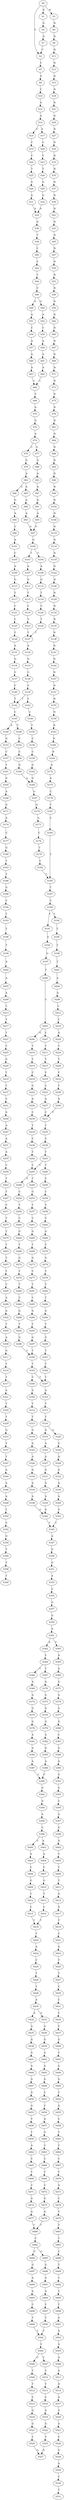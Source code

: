 strict digraph  {
	S0 -> S1 [ label = G ];
	S0 -> S2 [ label = C ];
	S0 -> S3 [ label = N ];
	S1 -> S4 [ label = G ];
	S2 -> S5 [ label = C ];
	S3 -> S6 [ label = N ];
	S4 -> S7 [ label = A ];
	S5 -> S8 [ label = G ];
	S6 -> S9 [ label = N ];
	S7 -> S2 [ label = C ];
	S8 -> S10 [ label = C ];
	S9 -> S11 [ label = N ];
	S10 -> S12 [ label = G ];
	S11 -> S13 [ label = N ];
	S12 -> S14 [ label = G ];
	S13 -> S15 [ label = N ];
	S14 -> S16 [ label = C ];
	S14 -> S17 [ label = A ];
	S15 -> S18 [ label = N ];
	S16 -> S19 [ label = C ];
	S17 -> S20 [ label = C ];
	S18 -> S21 [ label = N ];
	S19 -> S22 [ label = C ];
	S20 -> S23 [ label = C ];
	S21 -> S24 [ label = N ];
	S22 -> S25 [ label = T ];
	S23 -> S26 [ label = T ];
	S24 -> S27 [ label = N ];
	S25 -> S28 [ label = G ];
	S26 -> S29 [ label = G ];
	S27 -> S30 [ label = N ];
	S28 -> S31 [ label = G ];
	S29 -> S32 [ label = G ];
	S30 -> S33 [ label = N ];
	S31 -> S34 [ label = A ];
	S32 -> S34 [ label = A ];
	S33 -> S35 [ label = N ];
	S34 -> S36 [ label = G ];
	S35 -> S37 [ label = N ];
	S36 -> S38 [ label = T ];
	S37 -> S39 [ label = N ];
	S38 -> S40 [ label = C ];
	S39 -> S41 [ label = N ];
	S40 -> S42 [ label = C ];
	S41 -> S43 [ label = N ];
	S42 -> S44 [ label = T ];
	S43 -> S45 [ label = N ];
	S44 -> S46 [ label = C ];
	S45 -> S47 [ label = N ];
	S46 -> S48 [ label = A ];
	S46 -> S49 [ label = G ];
	S47 -> S50 [ label = N ];
	S48 -> S51 [ label = A ];
	S49 -> S52 [ label = A ];
	S50 -> S53 [ label = N ];
	S51 -> S54 [ label = C ];
	S52 -> S55 [ label = C ];
	S53 -> S56 [ label = N ];
	S54 -> S57 [ label = A ];
	S55 -> S58 [ label = A ];
	S56 -> S59 [ label = N ];
	S57 -> S60 [ label = A ];
	S58 -> S61 [ label = A ];
	S59 -> S62 [ label = N ];
	S60 -> S63 [ label = A ];
	S61 -> S64 [ label = A ];
	S62 -> S65 [ label = N ];
	S63 -> S66 [ label = C ];
	S64 -> S66 [ label = C ];
	S65 -> S67 [ label = N ];
	S66 -> S68 [ label = C ];
	S67 -> S69 [ label = N ];
	S68 -> S70 [ label = G ];
	S69 -> S71 [ label = N ];
	S70 -> S72 [ label = G ];
	S71 -> S73 [ label = N ];
	S72 -> S74 [ label = A ];
	S73 -> S75 [ label = N ];
	S74 -> S76 [ label = C ];
	S74 -> S77 [ label = G ];
	S75 -> S78 [ label = N ];
	S76 -> S79 [ label = G ];
	S77 -> S80 [ label = G ];
	S78 -> S81 [ label = N ];
	S79 -> S82 [ label = A ];
	S80 -> S83 [ label = A ];
	S81 -> S84 [ label = N ];
	S82 -> S85 [ label = A ];
	S82 -> S86 [ label = G ];
	S83 -> S87 [ label = A ];
	S84 -> S88 [ label = N ];
	S85 -> S89 [ label = A ];
	S86 -> S90 [ label = G ];
	S87 -> S91 [ label = A ];
	S88 -> S92 [ label = N ];
	S89 -> S93 [ label = A ];
	S90 -> S94 [ label = A ];
	S91 -> S95 [ label = A ];
	S92 -> S96 [ label = N ];
	S93 -> S97 [ label = G ];
	S94 -> S98 [ label = C ];
	S95 -> S97 [ label = G ];
	S96 -> S99 [ label = N ];
	S97 -> S100 [ label = G ];
	S98 -> S101 [ label = A ];
	S99 -> S102 [ label = N ];
	S100 -> S103 [ label = T ];
	S100 -> S104 [ label = C ];
	S101 -> S105 [ label = C ];
	S102 -> S106 [ label = N ];
	S103 -> S107 [ label = A ];
	S104 -> S108 [ label = A ];
	S105 -> S109 [ label = A ];
	S106 -> S110 [ label = N ];
	S107 -> S111 [ label = G ];
	S108 -> S112 [ label = G ];
	S109 -> S113 [ label = G ];
	S110 -> S114 [ label = N ];
	S111 -> S115 [ label = T ];
	S112 -> S116 [ label = T ];
	S113 -> S117 [ label = T ];
	S114 -> S118 [ label = N ];
	S115 -> S119 [ label = C ];
	S116 -> S120 [ label = C ];
	S117 -> S121 [ label = C ];
	S118 -> S122 [ label = N ];
	S119 -> S123 [ label = T ];
	S120 -> S124 [ label = T ];
	S121 -> S125 [ label = C ];
	S122 -> S126 [ label = N ];
	S123 -> S127 [ label = T ];
	S124 -> S127 [ label = T ];
	S125 -> S128 [ label = T ];
	S126 -> S129 [ label = N ];
	S127 -> S130 [ label = A ];
	S128 -> S131 [ label = A ];
	S129 -> S132 [ label = N ];
	S130 -> S133 [ label = G ];
	S131 -> S134 [ label = G ];
	S132 -> S135 [ label = N ];
	S133 -> S136 [ label = C ];
	S134 -> S137 [ label = C ];
	S135 -> S138 [ label = N ];
	S136 -> S139 [ label = C ];
	S137 -> S140 [ label = C ];
	S138 -> S141 [ label = N ];
	S139 -> S142 [ label = T ];
	S139 -> S143 [ label = C ];
	S140 -> S142 [ label = T ];
	S141 -> S144 [ label = N ];
	S142 -> S145 [ label = C ];
	S143 -> S146 [ label = C ];
	S144 -> S147 [ label = N ];
	S145 -> S148 [ label = T ];
	S145 -> S149 [ label = A ];
	S146 -> S150 [ label = T ];
	S147 -> S151 [ label = N ];
	S148 -> S152 [ label = C ];
	S149 -> S153 [ label = G ];
	S150 -> S154 [ label = C ];
	S151 -> S155 [ label = N ];
	S152 -> S156 [ label = C ];
	S153 -> S157 [ label = C ];
	S154 -> S158 [ label = C ];
	S155 -> S159 [ label = N ];
	S156 -> S160 [ label = G ];
	S157 -> S161 [ label = T ];
	S158 -> S162 [ label = G ];
	S159 -> S163 [ label = N ];
	S160 -> S164 [ label = G ];
	S161 -> S165 [ label = G ];
	S162 -> S164 [ label = G ];
	S163 -> S166 [ label = N ];
	S164 -> S167 [ label = G ];
	S165 -> S168 [ label = A ];
	S166 -> S169 [ label = N ];
	S167 -> S170 [ label = G ];
	S168 -> S171 [ label = G ];
	S169 -> S172 [ label = G ];
	S170 -> S173 [ label = A ];
	S171 -> S174 [ label = A ];
	S172 -> S175 [ label = A ];
	S173 -> S176 [ label = C ];
	S174 -> S177 [ label = C ];
	S175 -> S178 [ label = C ];
	S176 -> S179 [ label = T ];
	S177 -> S180 [ label = G ];
	S178 -> S181 [ label = T ];
	S179 -> S182 [ label = C ];
	S180 -> S183 [ label = T ];
	S181 -> S184 [ label = C ];
	S182 -> S185 [ label = T ];
	S183 -> S186 [ label = T ];
	S184 -> S185 [ label = T ];
	S185 -> S187 [ label = T ];
	S186 -> S188 [ label = G ];
	S187 -> S189 [ label = C ];
	S188 -> S190 [ label = C ];
	S189 -> S191 [ label = C ];
	S189 -> S192 [ label = T ];
	S190 -> S193 [ label = T ];
	S191 -> S194 [ label = A ];
	S192 -> S195 [ label = T ];
	S193 -> S196 [ label = T ];
	S194 -> S197 [ label = G ];
	S195 -> S198 [ label = T ];
	S196 -> S199 [ label = T ];
	S197 -> S200 [ label = T ];
	S198 -> S201 [ label = T ];
	S199 -> S202 [ label = A ];
	S200 -> S203 [ label = C ];
	S201 -> S204 [ label = A ];
	S202 -> S205 [ label = A ];
	S203 -> S206 [ label = G ];
	S203 -> S207 [ label = C ];
	S204 -> S208 [ label = G ];
	S205 -> S209 [ label = A ];
	S206 -> S210 [ label = T ];
	S207 -> S211 [ label = T ];
	S208 -> S212 [ label = T ];
	S209 -> S213 [ label = T ];
	S210 -> S214 [ label = T ];
	S211 -> S215 [ label = T ];
	S212 -> S216 [ label = C ];
	S213 -> S217 [ label = T ];
	S214 -> S218 [ label = C ];
	S215 -> S219 [ label = C ];
	S216 -> S220 [ label = A ];
	S217 -> S221 [ label = T ];
	S218 -> S222 [ label = G ];
	S219 -> S223 [ label = C ];
	S220 -> S224 [ label = T ];
	S221 -> S225 [ label = T ];
	S222 -> S226 [ label = A ];
	S223 -> S227 [ label = A ];
	S224 -> S228 [ label = T ];
	S225 -> S229 [ label = G ];
	S226 -> S230 [ label = C ];
	S227 -> S231 [ label = C ];
	S228 -> S232 [ label = C ];
	S229 -> S233 [ label = T ];
	S230 -> S234 [ label = T ];
	S231 -> S235 [ label = T ];
	S232 -> S236 [ label = C ];
	S233 -> S237 [ label = T ];
	S234 -> S238 [ label = C ];
	S235 -> S239 [ label = C ];
	S236 -> S240 [ label = A ];
	S237 -> S241 [ label = C ];
	S238 -> S242 [ label = T ];
	S239 -> S243 [ label = T ];
	S240 -> S231 [ label = C ];
	S241 -> S244 [ label = A ];
	S242 -> S245 [ label = C ];
	S243 -> S246 [ label = T ];
	S243 -> S245 [ label = C ];
	S244 -> S247 [ label = A ];
	S245 -> S248 [ label = G ];
	S245 -> S249 [ label = T ];
	S246 -> S250 [ label = C ];
	S247 -> S251 [ label = A ];
	S248 -> S252 [ label = C ];
	S249 -> S253 [ label = G ];
	S250 -> S254 [ label = C ];
	S251 -> S255 [ label = A ];
	S252 -> S256 [ label = T ];
	S253 -> S257 [ label = T ];
	S254 -> S258 [ label = T ];
	S255 -> S259 [ label = C ];
	S256 -> S260 [ label = C ];
	S257 -> S261 [ label = C ];
	S258 -> S262 [ label = C ];
	S259 -> S263 [ label = T ];
	S260 -> S264 [ label = G ];
	S261 -> S265 [ label = G ];
	S262 -> S266 [ label = G ];
	S263 -> S267 [ label = T ];
	S264 -> S268 [ label = T ];
	S265 -> S269 [ label = T ];
	S266 -> S270 [ label = C ];
	S267 -> S271 [ label = C ];
	S268 -> S272 [ label = G ];
	S269 -> S273 [ label = G ];
	S270 -> S274 [ label = G ];
	S271 -> S275 [ label = T ];
	S272 -> S276 [ label = T ];
	S273 -> S277 [ label = C ];
	S274 -> S278 [ label = T ];
	S275 -> S279 [ label = T ];
	S276 -> S280 [ label = T ];
	S277 -> S281 [ label = T ];
	S278 -> S282 [ label = T ];
	S279 -> S283 [ label = T ];
	S280 -> S284 [ label = C ];
	S281 -> S285 [ label = C ];
	S282 -> S286 [ label = T ];
	S283 -> S287 [ label = T ];
	S284 -> S288 [ label = G ];
	S285 -> S289 [ label = G ];
	S286 -> S290 [ label = G ];
	S287 -> S291 [ label = T ];
	S288 -> S292 [ label = T ];
	S289 -> S293 [ label = T ];
	S290 -> S294 [ label = T ];
	S291 -> S295 [ label = C ];
	S292 -> S296 [ label = G ];
	S293 -> S297 [ label = G ];
	S294 -> S298 [ label = G ];
	S295 -> S299 [ label = A ];
	S296 -> S300 [ label = T ];
	S297 -> S300 [ label = T ];
	S298 -> S301 [ label = T ];
	S299 -> S302 [ label = A ];
	S300 -> S303 [ label = T ];
	S301 -> S304 [ label = T ];
	S302 -> S305 [ label = T ];
	S303 -> S306 [ label = C ];
	S303 -> S307 [ label = T ];
	S304 -> S307 [ label = T ];
	S305 -> S308 [ label = A ];
	S306 -> S309 [ label = G ];
	S307 -> S310 [ label = A ];
	S308 -> S311 [ label = G ];
	S309 -> S312 [ label = T ];
	S310 -> S313 [ label = T ];
	S311 -> S314 [ label = T ];
	S312 -> S315 [ label = T ];
	S313 -> S316 [ label = T ];
	S314 -> S317 [ label = T ];
	S315 -> S318 [ label = G ];
	S316 -> S319 [ label = A ];
	S316 -> S320 [ label = G ];
	S317 -> S321 [ label = A ];
	S318 -> S322 [ label = A ];
	S319 -> S323 [ label = A ];
	S320 -> S324 [ label = G ];
	S321 -> S325 [ label = T ];
	S322 -> S326 [ label = A ];
	S323 -> S327 [ label = A ];
	S324 -> S328 [ label = A ];
	S325 -> S329 [ label = T ];
	S326 -> S330 [ label = G ];
	S327 -> S331 [ label = G ];
	S328 -> S332 [ label = G ];
	S329 -> S333 [ label = G ];
	S330 -> S334 [ label = A ];
	S331 -> S335 [ label = A ];
	S332 -> S336 [ label = A ];
	S333 -> S337 [ label = T ];
	S334 -> S338 [ label = A ];
	S335 -> S339 [ label = A ];
	S336 -> S340 [ label = A ];
	S337 -> S341 [ label = T ];
	S338 -> S342 [ label = G ];
	S339 -> S342 [ label = G ];
	S340 -> S343 [ label = G ];
	S341 -> S344 [ label = A ];
	S342 -> S345 [ label = T ];
	S343 -> S345 [ label = T ];
	S344 -> S346 [ label = A ];
	S345 -> S347 [ label = A ];
	S346 -> S348 [ label = A ];
	S347 -> S349 [ label = G ];
	S348 -> S350 [ label = T ];
	S349 -> S351 [ label = G ];
	S350 -> S352 [ label = C ];
	S351 -> S353 [ label = A ];
	S352 -> S354 [ label = G ];
	S353 -> S355 [ label = C ];
	S354 -> S356 [ label = T ];
	S355 -> S357 [ label = G ];
	S356 -> S358 [ label = T ];
	S357 -> S359 [ label = G ];
	S358 -> S360 [ label = T ];
	S359 -> S361 [ label = A ];
	S361 -> S362 [ label = A ];
	S361 -> S363 [ label = C ];
	S362 -> S364 [ label = C ];
	S363 -> S365 [ label = A ];
	S364 -> S366 [ label = C ];
	S364 -> S367 [ label = T ];
	S365 -> S368 [ label = A ];
	S366 -> S369 [ label = A ];
	S367 -> S370 [ label = A ];
	S368 -> S371 [ label = G ];
	S369 -> S372 [ label = A ];
	S370 -> S373 [ label = G ];
	S371 -> S374 [ label = G ];
	S372 -> S375 [ label = G ];
	S373 -> S376 [ label = G ];
	S374 -> S377 [ label = A ];
	S375 -> S378 [ label = G ];
	S376 -> S379 [ label = G ];
	S377 -> S380 [ label = G ];
	S378 -> S381 [ label = A ];
	S379 -> S382 [ label = A ];
	S380 -> S383 [ label = C ];
	S381 -> S384 [ label = G ];
	S382 -> S385 [ label = G ];
	S383 -> S386 [ label = G ];
	S384 -> S387 [ label = A ];
	S385 -> S388 [ label = A ];
	S386 -> S389 [ label = A ];
	S387 -> S390 [ label = C ];
	S388 -> S390 [ label = C ];
	S389 -> S391 [ label = G ];
	S390 -> S392 [ label = G ];
	S391 -> S393 [ label = G ];
	S392 -> S394 [ label = G ];
	S393 -> S395 [ label = C ];
	S394 -> S396 [ label = A ];
	S395 -> S397 [ label = G ];
	S396 -> S398 [ label = C ];
	S397 -> S399 [ label = G ];
	S398 -> S400 [ label = C ];
	S398 -> S401 [ label = A ];
	S399 -> S402 [ label = A ];
	S400 -> S403 [ label = A ];
	S401 -> S404 [ label = A ];
	S402 -> S405 [ label = C ];
	S403 -> S406 [ label = C ];
	S404 -> S407 [ label = C ];
	S405 -> S408 [ label = T ];
	S406 -> S409 [ label = G ];
	S407 -> S410 [ label = G ];
	S408 -> S411 [ label = T ];
	S409 -> S412 [ label = T ];
	S410 -> S413 [ label = T ];
	S411 -> S414 [ label = A ];
	S412 -> S415 [ label = C ];
	S413 -> S416 [ label = C ];
	S414 -> S417 [ label = A ];
	S415 -> S418 [ label = T ];
	S416 -> S418 [ label = T ];
	S417 -> S419 [ label = T ];
	S418 -> S420 [ label = T ];
	S419 -> S421 [ label = C ];
	S420 -> S422 [ label = A ];
	S421 -> S423 [ label = G ];
	S422 -> S424 [ label = C ];
	S423 -> S425 [ label = T ];
	S424 -> S426 [ label = T ];
	S425 -> S427 [ label = T ];
	S426 -> S428 [ label = T ];
	S427 -> S429 [ label = C ];
	S428 -> S430 [ label = A ];
	S429 -> S431 [ label = C ];
	S430 -> S432 [ label = A ];
	S430 -> S433 [ label = G ];
	S431 -> S434 [ label = C ];
	S432 -> S435 [ label = A ];
	S433 -> S436 [ label = G ];
	S434 -> S437 [ label = C ];
	S435 -> S438 [ label = G ];
	S436 -> S439 [ label = G ];
	S437 -> S440 [ label = G ];
	S438 -> S441 [ label = G ];
	S439 -> S442 [ label = G ];
	S440 -> S443 [ label = T ];
	S441 -> S444 [ label = A ];
	S442 -> S445 [ label = G ];
	S443 -> S446 [ label = G ];
	S444 -> S447 [ label = G ];
	S445 -> S448 [ label = G ];
	S446 -> S449 [ label = G ];
	S447 -> S450 [ label = G ];
	S448 -> S451 [ label = C ];
	S449 -> S452 [ label = T ];
	S450 -> S453 [ label = G ];
	S451 -> S454 [ label = C ];
	S452 -> S455 [ label = A ];
	S453 -> S456 [ label = T ];
	S454 -> S457 [ label = A ];
	S455 -> S458 [ label = C ];
	S456 -> S459 [ label = T ];
	S457 -> S460 [ label = G ];
	S458 -> S461 [ label = T ];
	S459 -> S462 [ label = A ];
	S460 -> S463 [ label = T ];
	S461 -> S464 [ label = C ];
	S462 -> S465 [ label = C ];
	S463 -> S466 [ label = C ];
	S464 -> S467 [ label = C ];
	S465 -> S468 [ label = T ];
	S466 -> S469 [ label = T ];
	S467 -> S470 [ label = T ];
	S468 -> S471 [ label = C ];
	S469 -> S472 [ label = C ];
	S470 -> S473 [ label = A ];
	S471 -> S474 [ label = G ];
	S472 -> S475 [ label = G ];
	S473 -> S476 [ label = C ];
	S474 -> S477 [ label = G ];
	S475 -> S478 [ label = G ];
	S476 -> S479 [ label = T ];
	S477 -> S480 [ label = T ];
	S478 -> S480 [ label = T ];
	S479 -> S481 [ label = T ];
	S480 -> S482 [ label = C ];
	S481 -> S483 [ label = T ];
	S482 -> S484 [ label = G ];
	S482 -> S485 [ label = C ];
	S483 -> S486 [ label = T ];
	S484 -> S487 [ label = G ];
	S485 -> S488 [ label = G ];
	S486 -> S489 [ label = T ];
	S487 -> S490 [ label = A ];
	S488 -> S491 [ label = A ];
	S489 -> S492 [ label = T ];
	S490 -> S493 [ label = A ];
	S491 -> S494 [ label = A ];
	S492 -> S495 [ label = T ];
	S493 -> S496 [ label = C ];
	S494 -> S497 [ label = C ];
	S495 -> S498 [ label = T ];
	S496 -> S499 [ label = T ];
	S497 -> S500 [ label = T ];
	S498 -> S501 [ label = A ];
	S499 -> S502 [ label = T ];
	S500 -> S502 [ label = T ];
	S501 -> S503 [ label = A ];
	S502 -> S504 [ label = C ];
	S503 -> S505 [ label = A ];
	S504 -> S506 [ label = C ];
	S504 -> S507 [ label = T ];
	S505 -> S508 [ label = A ];
	S506 -> S509 [ label = T ];
	S507 -> S510 [ label = C ];
	S508 -> S511 [ label = A ];
	S509 -> S512 [ label = T ];
	S510 -> S513 [ label = T ];
	S511 -> S514 [ label = A ];
	S512 -> S515 [ label = C ];
	S513 -> S516 [ label = C ];
	S514 -> S517 [ label = A ];
	S515 -> S518 [ label = G ];
	S516 -> S519 [ label = G ];
	S517 -> S520 [ label = A ];
	S518 -> S521 [ label = G ];
	S519 -> S522 [ label = G ];
	S520 -> S523 [ label = A ];
	S521 -> S524 [ label = T ];
	S522 -> S525 [ label = T ];
	S523 -> S526 [ label = C ];
	S524 -> S527 [ label = G ];
	S525 -> S527 [ label = G ];
	S526 -> S528 [ label = G ];
	S528 -> S529 [ label = A ];
	S529 -> S530 [ label = C ];
	S530 -> S531 [ label = T ];
}
